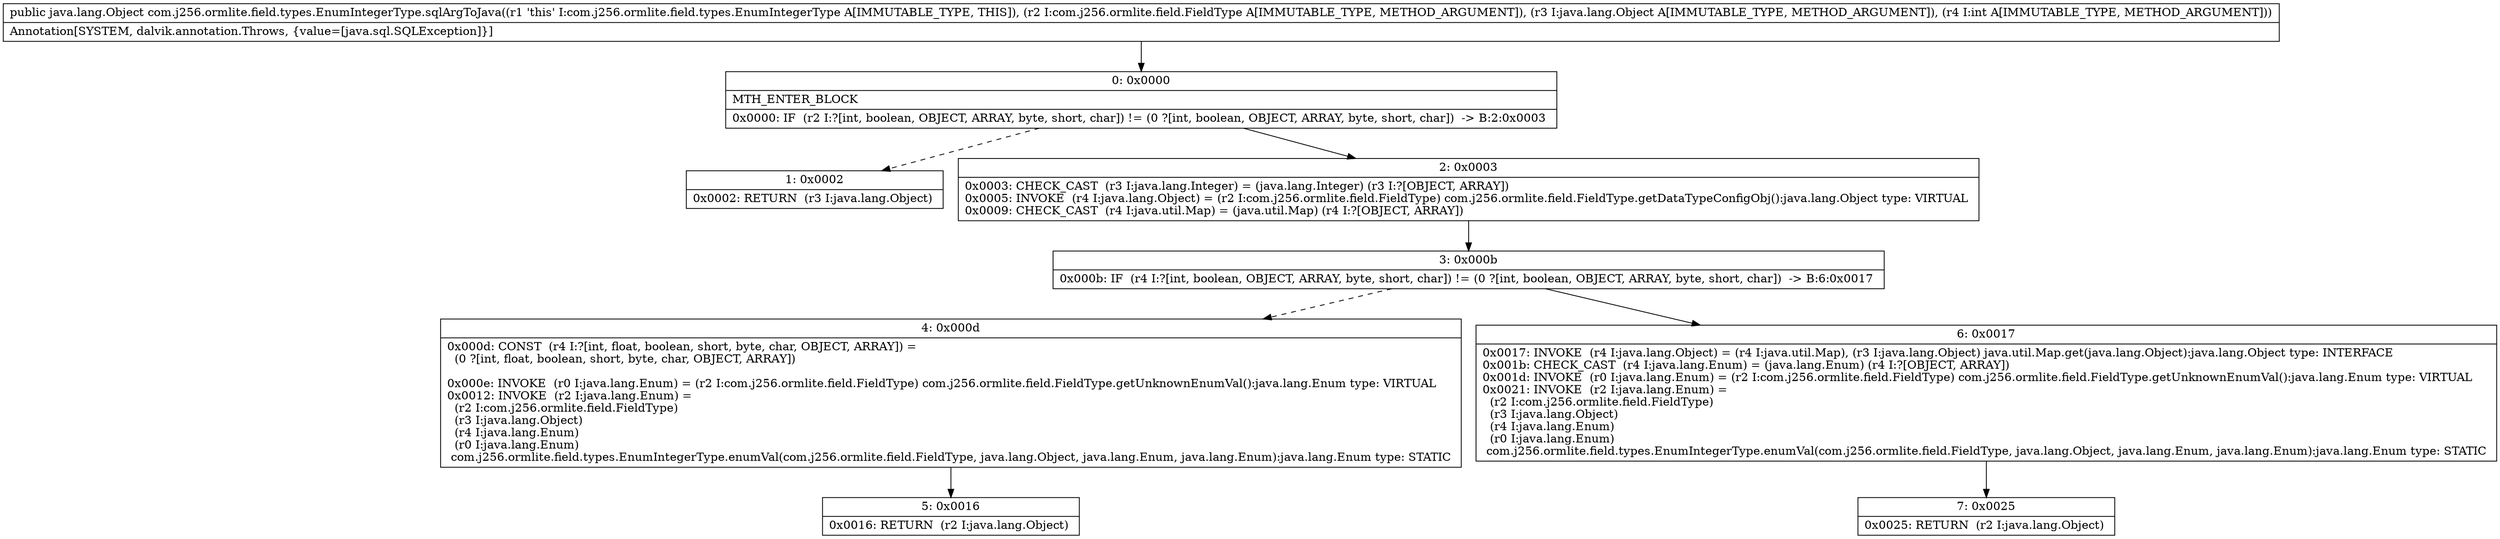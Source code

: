 digraph "CFG forcom.j256.ormlite.field.types.EnumIntegerType.sqlArgToJava(Lcom\/j256\/ormlite\/field\/FieldType;Ljava\/lang\/Object;I)Ljava\/lang\/Object;" {
Node_0 [shape=record,label="{0\:\ 0x0000|MTH_ENTER_BLOCK\l|0x0000: IF  (r2 I:?[int, boolean, OBJECT, ARRAY, byte, short, char]) != (0 ?[int, boolean, OBJECT, ARRAY, byte, short, char])  \-\> B:2:0x0003 \l}"];
Node_1 [shape=record,label="{1\:\ 0x0002|0x0002: RETURN  (r3 I:java.lang.Object) \l}"];
Node_2 [shape=record,label="{2\:\ 0x0003|0x0003: CHECK_CAST  (r3 I:java.lang.Integer) = (java.lang.Integer) (r3 I:?[OBJECT, ARRAY]) \l0x0005: INVOKE  (r4 I:java.lang.Object) = (r2 I:com.j256.ormlite.field.FieldType) com.j256.ormlite.field.FieldType.getDataTypeConfigObj():java.lang.Object type: VIRTUAL \l0x0009: CHECK_CAST  (r4 I:java.util.Map) = (java.util.Map) (r4 I:?[OBJECT, ARRAY]) \l}"];
Node_3 [shape=record,label="{3\:\ 0x000b|0x000b: IF  (r4 I:?[int, boolean, OBJECT, ARRAY, byte, short, char]) != (0 ?[int, boolean, OBJECT, ARRAY, byte, short, char])  \-\> B:6:0x0017 \l}"];
Node_4 [shape=record,label="{4\:\ 0x000d|0x000d: CONST  (r4 I:?[int, float, boolean, short, byte, char, OBJECT, ARRAY]) = \l  (0 ?[int, float, boolean, short, byte, char, OBJECT, ARRAY])\l \l0x000e: INVOKE  (r0 I:java.lang.Enum) = (r2 I:com.j256.ormlite.field.FieldType) com.j256.ormlite.field.FieldType.getUnknownEnumVal():java.lang.Enum type: VIRTUAL \l0x0012: INVOKE  (r2 I:java.lang.Enum) = \l  (r2 I:com.j256.ormlite.field.FieldType)\l  (r3 I:java.lang.Object)\l  (r4 I:java.lang.Enum)\l  (r0 I:java.lang.Enum)\l com.j256.ormlite.field.types.EnumIntegerType.enumVal(com.j256.ormlite.field.FieldType, java.lang.Object, java.lang.Enum, java.lang.Enum):java.lang.Enum type: STATIC \l}"];
Node_5 [shape=record,label="{5\:\ 0x0016|0x0016: RETURN  (r2 I:java.lang.Object) \l}"];
Node_6 [shape=record,label="{6\:\ 0x0017|0x0017: INVOKE  (r4 I:java.lang.Object) = (r4 I:java.util.Map), (r3 I:java.lang.Object) java.util.Map.get(java.lang.Object):java.lang.Object type: INTERFACE \l0x001b: CHECK_CAST  (r4 I:java.lang.Enum) = (java.lang.Enum) (r4 I:?[OBJECT, ARRAY]) \l0x001d: INVOKE  (r0 I:java.lang.Enum) = (r2 I:com.j256.ormlite.field.FieldType) com.j256.ormlite.field.FieldType.getUnknownEnumVal():java.lang.Enum type: VIRTUAL \l0x0021: INVOKE  (r2 I:java.lang.Enum) = \l  (r2 I:com.j256.ormlite.field.FieldType)\l  (r3 I:java.lang.Object)\l  (r4 I:java.lang.Enum)\l  (r0 I:java.lang.Enum)\l com.j256.ormlite.field.types.EnumIntegerType.enumVal(com.j256.ormlite.field.FieldType, java.lang.Object, java.lang.Enum, java.lang.Enum):java.lang.Enum type: STATIC \l}"];
Node_7 [shape=record,label="{7\:\ 0x0025|0x0025: RETURN  (r2 I:java.lang.Object) \l}"];
MethodNode[shape=record,label="{public java.lang.Object com.j256.ormlite.field.types.EnumIntegerType.sqlArgToJava((r1 'this' I:com.j256.ormlite.field.types.EnumIntegerType A[IMMUTABLE_TYPE, THIS]), (r2 I:com.j256.ormlite.field.FieldType A[IMMUTABLE_TYPE, METHOD_ARGUMENT]), (r3 I:java.lang.Object A[IMMUTABLE_TYPE, METHOD_ARGUMENT]), (r4 I:int A[IMMUTABLE_TYPE, METHOD_ARGUMENT]))  | Annotation[SYSTEM, dalvik.annotation.Throws, \{value=[java.sql.SQLException]\}]\l}"];
MethodNode -> Node_0;
Node_0 -> Node_1[style=dashed];
Node_0 -> Node_2;
Node_2 -> Node_3;
Node_3 -> Node_4[style=dashed];
Node_3 -> Node_6;
Node_4 -> Node_5;
Node_6 -> Node_7;
}

